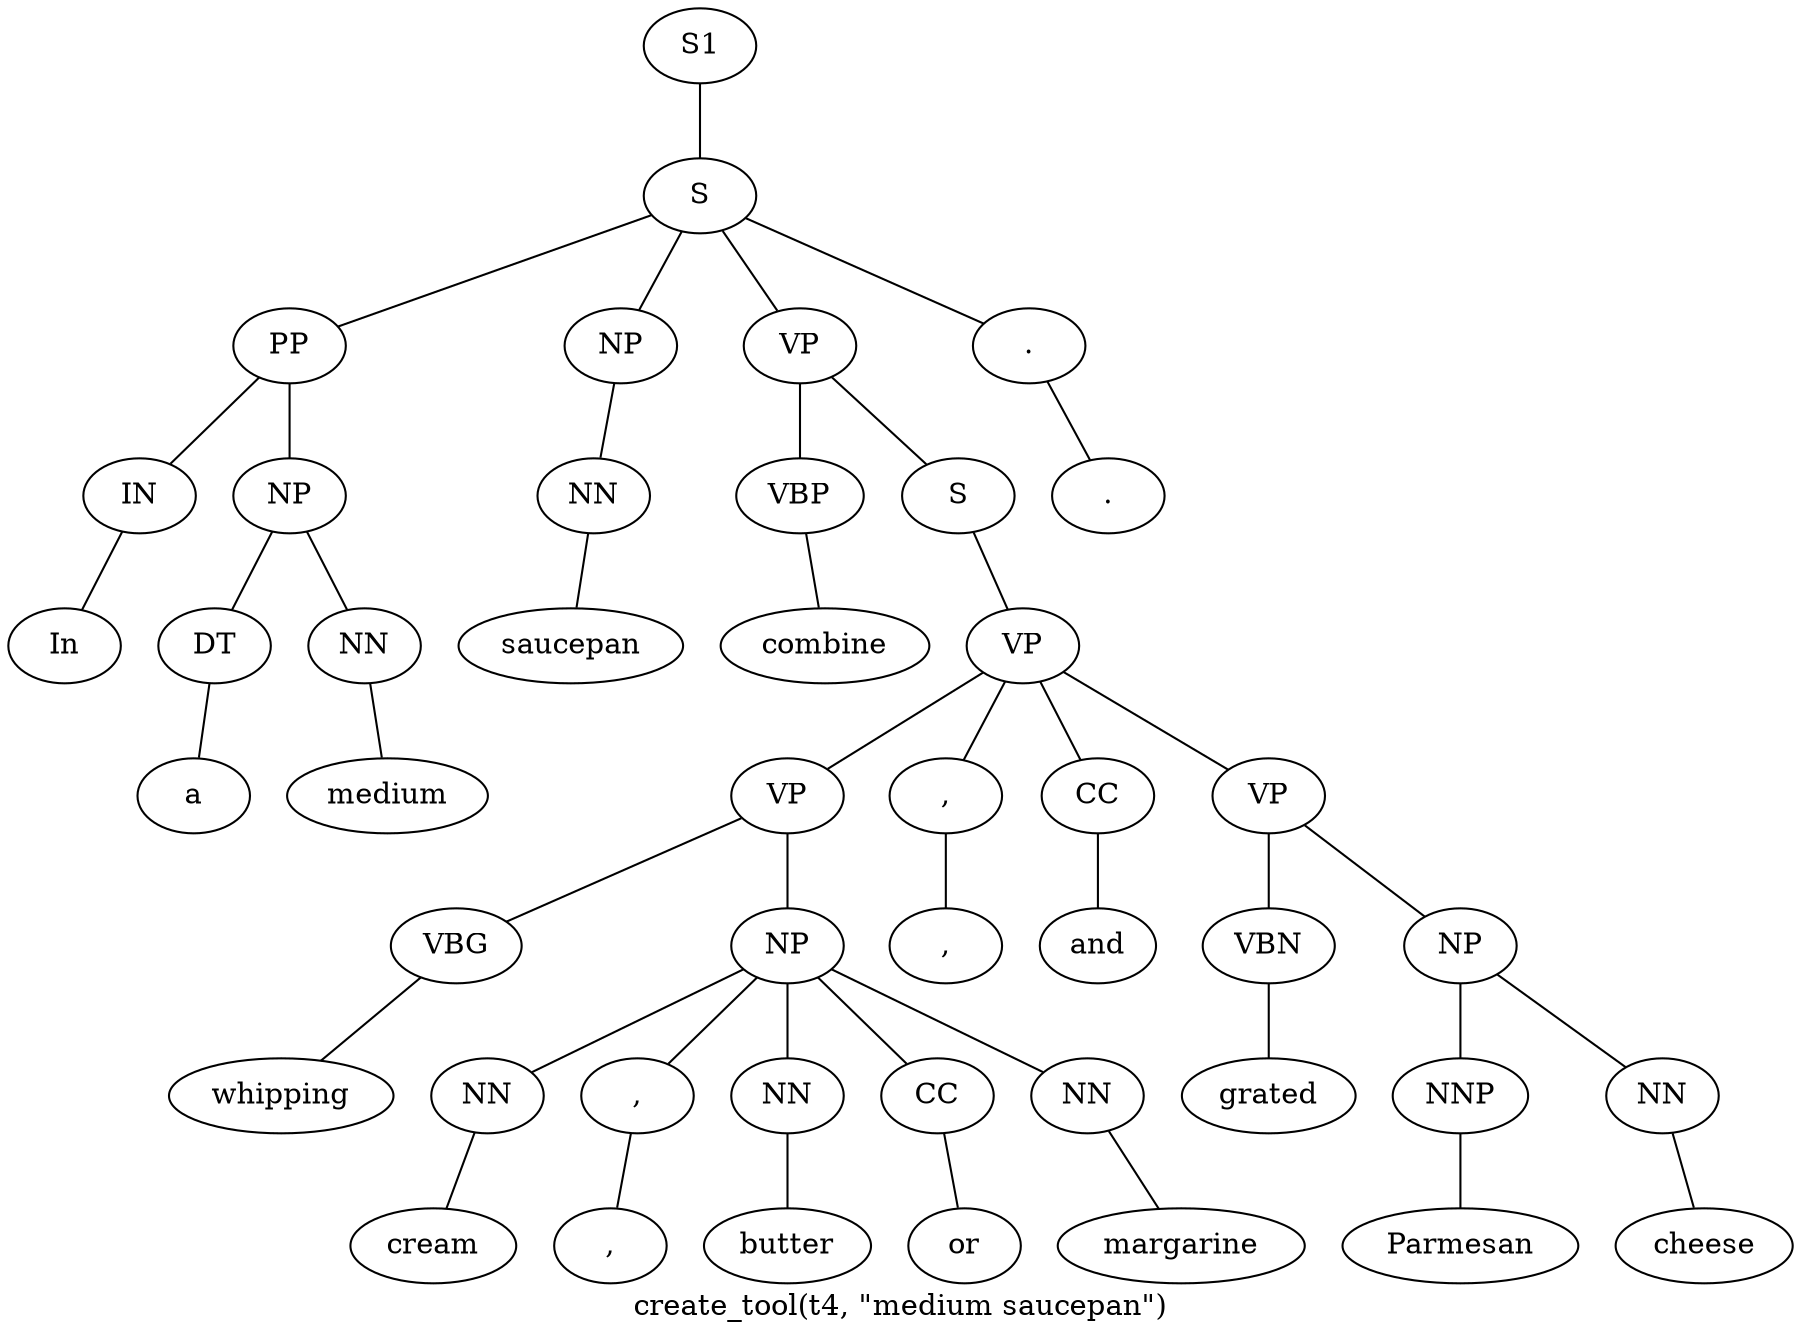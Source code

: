 graph SyntaxGraph {
	label = "create_tool(t4, \"medium saucepan\")";
	Node0 [label="S1"];
	Node1 [label="S"];
	Node2 [label="PP"];
	Node3 [label="IN"];
	Node4 [label="In"];
	Node5 [label="NP"];
	Node6 [label="DT"];
	Node7 [label="a"];
	Node8 [label="NN"];
	Node9 [label="medium"];
	Node10 [label="NP"];
	Node11 [label="NN"];
	Node12 [label="saucepan"];
	Node13 [label="VP"];
	Node14 [label="VBP"];
	Node15 [label="combine"];
	Node16 [label="S"];
	Node17 [label="VP"];
	Node18 [label="VP"];
	Node19 [label="VBG"];
	Node20 [label="whipping"];
	Node21 [label="NP"];
	Node22 [label="NN"];
	Node23 [label="cream"];
	Node24 [label=","];
	Node25 [label=","];
	Node26 [label="NN"];
	Node27 [label="butter"];
	Node28 [label="CC"];
	Node29 [label="or"];
	Node30 [label="NN"];
	Node31 [label="margarine"];
	Node32 [label=","];
	Node33 [label=","];
	Node34 [label="CC"];
	Node35 [label="and"];
	Node36 [label="VP"];
	Node37 [label="VBN"];
	Node38 [label="grated"];
	Node39 [label="NP"];
	Node40 [label="NNP"];
	Node41 [label="Parmesan"];
	Node42 [label="NN"];
	Node43 [label="cheese"];
	Node44 [label="."];
	Node45 [label="."];

	Node0 -- Node1;
	Node1 -- Node2;
	Node1 -- Node10;
	Node1 -- Node13;
	Node1 -- Node44;
	Node2 -- Node3;
	Node2 -- Node5;
	Node3 -- Node4;
	Node5 -- Node6;
	Node5 -- Node8;
	Node6 -- Node7;
	Node8 -- Node9;
	Node10 -- Node11;
	Node11 -- Node12;
	Node13 -- Node14;
	Node13 -- Node16;
	Node14 -- Node15;
	Node16 -- Node17;
	Node17 -- Node18;
	Node17 -- Node32;
	Node17 -- Node34;
	Node17 -- Node36;
	Node18 -- Node19;
	Node18 -- Node21;
	Node19 -- Node20;
	Node21 -- Node22;
	Node21 -- Node24;
	Node21 -- Node26;
	Node21 -- Node28;
	Node21 -- Node30;
	Node22 -- Node23;
	Node24 -- Node25;
	Node26 -- Node27;
	Node28 -- Node29;
	Node30 -- Node31;
	Node32 -- Node33;
	Node34 -- Node35;
	Node36 -- Node37;
	Node36 -- Node39;
	Node37 -- Node38;
	Node39 -- Node40;
	Node39 -- Node42;
	Node40 -- Node41;
	Node42 -- Node43;
	Node44 -- Node45;
}